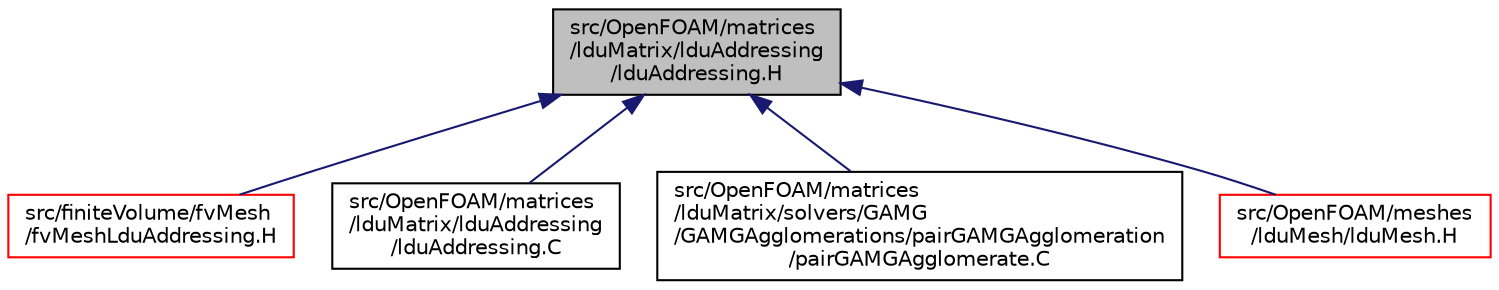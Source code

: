 digraph "src/OpenFOAM/matrices/lduMatrix/lduAddressing/lduAddressing.H"
{
  bgcolor="transparent";
  edge [fontname="Helvetica",fontsize="10",labelfontname="Helvetica",labelfontsize="10"];
  node [fontname="Helvetica",fontsize="10",shape=record];
  Node1 [label="src/OpenFOAM/matrices\l/lduMatrix/lduAddressing\l/lduAddressing.H",height=0.2,width=0.4,color="black", fillcolor="grey75", style="filled", fontcolor="black"];
  Node1 -> Node2 [dir="back",color="midnightblue",fontsize="10",style="solid",fontname="Helvetica"];
  Node2 [label="src/finiteVolume/fvMesh\l/fvMeshLduAddressing.H",height=0.2,width=0.4,color="red",URL="$a06029.html"];
  Node1 -> Node3 [dir="back",color="midnightblue",fontsize="10",style="solid",fontname="Helvetica"];
  Node3 [label="src/OpenFOAM/matrices\l/lduMatrix/lduAddressing\l/lduAddressing.C",height=0.2,width=0.4,color="black",URL="$a08571.html"];
  Node1 -> Node4 [dir="back",color="midnightblue",fontsize="10",style="solid",fontname="Helvetica"];
  Node4 [label="src/OpenFOAM/matrices\l/lduMatrix/solvers/GAMG\l/GAMGAgglomerations/pairGAMGAgglomeration\l/pairGAMGAgglomerate.C",height=0.2,width=0.4,color="black",URL="$a08666.html"];
  Node1 -> Node5 [dir="back",color="midnightblue",fontsize="10",style="solid",fontname="Helvetica"];
  Node5 [label="src/OpenFOAM/meshes\l/lduMesh/lduMesh.H",height=0.2,width=0.4,color="red",URL="$a08789.html"];
}
